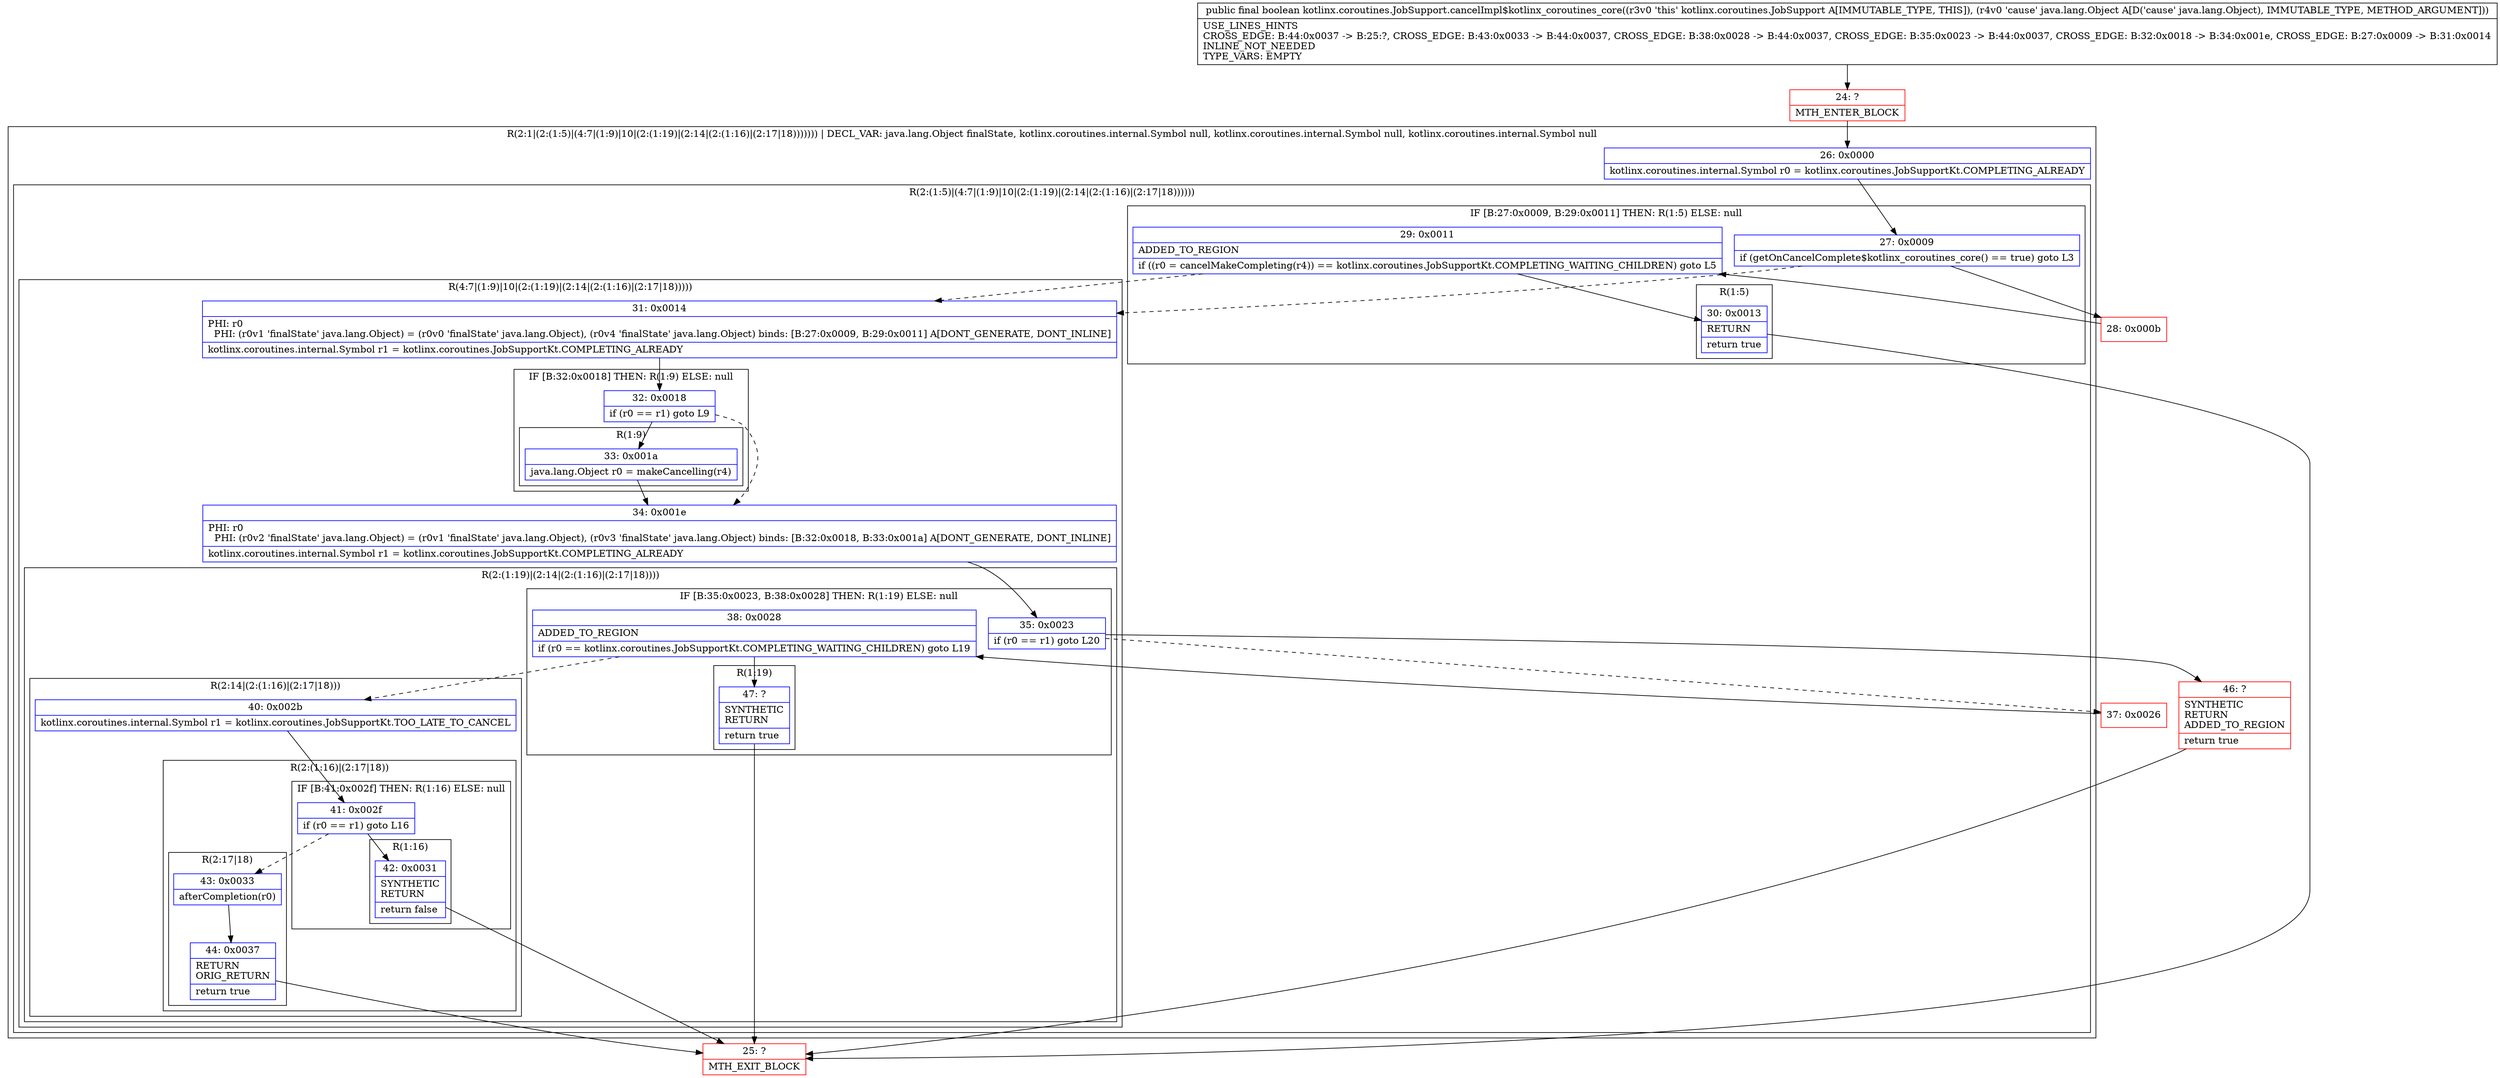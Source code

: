 digraph "CFG forkotlinx.coroutines.JobSupport.cancelImpl$kotlinx_coroutines_core(Ljava\/lang\/Object;)Z" {
subgraph cluster_Region_1069235920 {
label = "R(2:1|(2:(1:5)|(4:7|(1:9)|10|(2:(1:19)|(2:14|(2:(1:16)|(2:17|18))))))) | DECL_VAR: java.lang.Object finalState, kotlinx.coroutines.internal.Symbol null, kotlinx.coroutines.internal.Symbol null, kotlinx.coroutines.internal.Symbol null\l";
node [shape=record,color=blue];
Node_26 [shape=record,label="{26\:\ 0x0000|kotlinx.coroutines.internal.Symbol r0 = kotlinx.coroutines.JobSupportKt.COMPLETING_ALREADY\l}"];
subgraph cluster_Region_749495015 {
label = "R(2:(1:5)|(4:7|(1:9)|10|(2:(1:19)|(2:14|(2:(1:16)|(2:17|18))))))";
node [shape=record,color=blue];
subgraph cluster_IfRegion_1094862730 {
label = "IF [B:27:0x0009, B:29:0x0011] THEN: R(1:5) ELSE: null";
node [shape=record,color=blue];
Node_27 [shape=record,label="{27\:\ 0x0009|if (getOnCancelComplete$kotlinx_coroutines_core() == true) goto L3\l}"];
Node_29 [shape=record,label="{29\:\ 0x0011|ADDED_TO_REGION\l|if ((r0 = cancelMakeCompleting(r4)) == kotlinx.coroutines.JobSupportKt.COMPLETING_WAITING_CHILDREN) goto L5\l}"];
subgraph cluster_Region_1064741666 {
label = "R(1:5)";
node [shape=record,color=blue];
Node_30 [shape=record,label="{30\:\ 0x0013|RETURN\l|return true\l}"];
}
}
subgraph cluster_Region_970959388 {
label = "R(4:7|(1:9)|10|(2:(1:19)|(2:14|(2:(1:16)|(2:17|18)))))";
node [shape=record,color=blue];
Node_31 [shape=record,label="{31\:\ 0x0014|PHI: r0 \l  PHI: (r0v1 'finalState' java.lang.Object) = (r0v0 'finalState' java.lang.Object), (r0v4 'finalState' java.lang.Object) binds: [B:27:0x0009, B:29:0x0011] A[DONT_GENERATE, DONT_INLINE]\l|kotlinx.coroutines.internal.Symbol r1 = kotlinx.coroutines.JobSupportKt.COMPLETING_ALREADY\l}"];
subgraph cluster_IfRegion_776117977 {
label = "IF [B:32:0x0018] THEN: R(1:9) ELSE: null";
node [shape=record,color=blue];
Node_32 [shape=record,label="{32\:\ 0x0018|if (r0 == r1) goto L9\l}"];
subgraph cluster_Region_412339447 {
label = "R(1:9)";
node [shape=record,color=blue];
Node_33 [shape=record,label="{33\:\ 0x001a|java.lang.Object r0 = makeCancelling(r4)\l}"];
}
}
Node_34 [shape=record,label="{34\:\ 0x001e|PHI: r0 \l  PHI: (r0v2 'finalState' java.lang.Object) = (r0v1 'finalState' java.lang.Object), (r0v3 'finalState' java.lang.Object) binds: [B:32:0x0018, B:33:0x001a] A[DONT_GENERATE, DONT_INLINE]\l|kotlinx.coroutines.internal.Symbol r1 = kotlinx.coroutines.JobSupportKt.COMPLETING_ALREADY\l}"];
subgraph cluster_Region_884078663 {
label = "R(2:(1:19)|(2:14|(2:(1:16)|(2:17|18))))";
node [shape=record,color=blue];
subgraph cluster_IfRegion_1661482945 {
label = "IF [B:35:0x0023, B:38:0x0028] THEN: R(1:19) ELSE: null";
node [shape=record,color=blue];
Node_35 [shape=record,label="{35\:\ 0x0023|if (r0 == r1) goto L20\l}"];
Node_38 [shape=record,label="{38\:\ 0x0028|ADDED_TO_REGION\l|if (r0 == kotlinx.coroutines.JobSupportKt.COMPLETING_WAITING_CHILDREN) goto L19\l}"];
subgraph cluster_Region_2076516204 {
label = "R(1:19)";
node [shape=record,color=blue];
Node_47 [shape=record,label="{47\:\ ?|SYNTHETIC\lRETURN\l|return true\l}"];
}
}
subgraph cluster_Region_457913561 {
label = "R(2:14|(2:(1:16)|(2:17|18)))";
node [shape=record,color=blue];
Node_40 [shape=record,label="{40\:\ 0x002b|kotlinx.coroutines.internal.Symbol r1 = kotlinx.coroutines.JobSupportKt.TOO_LATE_TO_CANCEL\l}"];
subgraph cluster_Region_686320009 {
label = "R(2:(1:16)|(2:17|18))";
node [shape=record,color=blue];
subgraph cluster_IfRegion_94619854 {
label = "IF [B:41:0x002f] THEN: R(1:16) ELSE: null";
node [shape=record,color=blue];
Node_41 [shape=record,label="{41\:\ 0x002f|if (r0 == r1) goto L16\l}"];
subgraph cluster_Region_583919629 {
label = "R(1:16)";
node [shape=record,color=blue];
Node_42 [shape=record,label="{42\:\ 0x0031|SYNTHETIC\lRETURN\l|return false\l}"];
}
}
subgraph cluster_Region_55662841 {
label = "R(2:17|18)";
node [shape=record,color=blue];
Node_43 [shape=record,label="{43\:\ 0x0033|afterCompletion(r0)\l}"];
Node_44 [shape=record,label="{44\:\ 0x0037|RETURN\lORIG_RETURN\l|return true\l}"];
}
}
}
}
}
}
}
Node_24 [shape=record,color=red,label="{24\:\ ?|MTH_ENTER_BLOCK\l}"];
Node_28 [shape=record,color=red,label="{28\:\ 0x000b}"];
Node_25 [shape=record,color=red,label="{25\:\ ?|MTH_EXIT_BLOCK\l}"];
Node_37 [shape=record,color=red,label="{37\:\ 0x0026}"];
Node_46 [shape=record,color=red,label="{46\:\ ?|SYNTHETIC\lRETURN\lADDED_TO_REGION\l|return true\l}"];
MethodNode[shape=record,label="{public final boolean kotlinx.coroutines.JobSupport.cancelImpl$kotlinx_coroutines_core((r3v0 'this' kotlinx.coroutines.JobSupport A[IMMUTABLE_TYPE, THIS]), (r4v0 'cause' java.lang.Object A[D('cause' java.lang.Object), IMMUTABLE_TYPE, METHOD_ARGUMENT]))  | USE_LINES_HINTS\lCROSS_EDGE: B:44:0x0037 \-\> B:25:?, CROSS_EDGE: B:43:0x0033 \-\> B:44:0x0037, CROSS_EDGE: B:38:0x0028 \-\> B:44:0x0037, CROSS_EDGE: B:35:0x0023 \-\> B:44:0x0037, CROSS_EDGE: B:32:0x0018 \-\> B:34:0x001e, CROSS_EDGE: B:27:0x0009 \-\> B:31:0x0014\lINLINE_NOT_NEEDED\lTYPE_VARS: EMPTY\l}"];
MethodNode -> Node_24;Node_26 -> Node_27;
Node_27 -> Node_28;
Node_27 -> Node_31[style=dashed];
Node_29 -> Node_30;
Node_29 -> Node_31[style=dashed];
Node_30 -> Node_25;
Node_31 -> Node_32;
Node_32 -> Node_33;
Node_32 -> Node_34[style=dashed];
Node_33 -> Node_34;
Node_34 -> Node_35;
Node_35 -> Node_37[style=dashed];
Node_35 -> Node_46;
Node_38 -> Node_40[style=dashed];
Node_38 -> Node_47;
Node_47 -> Node_25;
Node_40 -> Node_41;
Node_41 -> Node_42;
Node_41 -> Node_43[style=dashed];
Node_42 -> Node_25;
Node_43 -> Node_44;
Node_44 -> Node_25;
Node_24 -> Node_26;
Node_28 -> Node_29;
Node_37 -> Node_38;
Node_46 -> Node_25;
}

